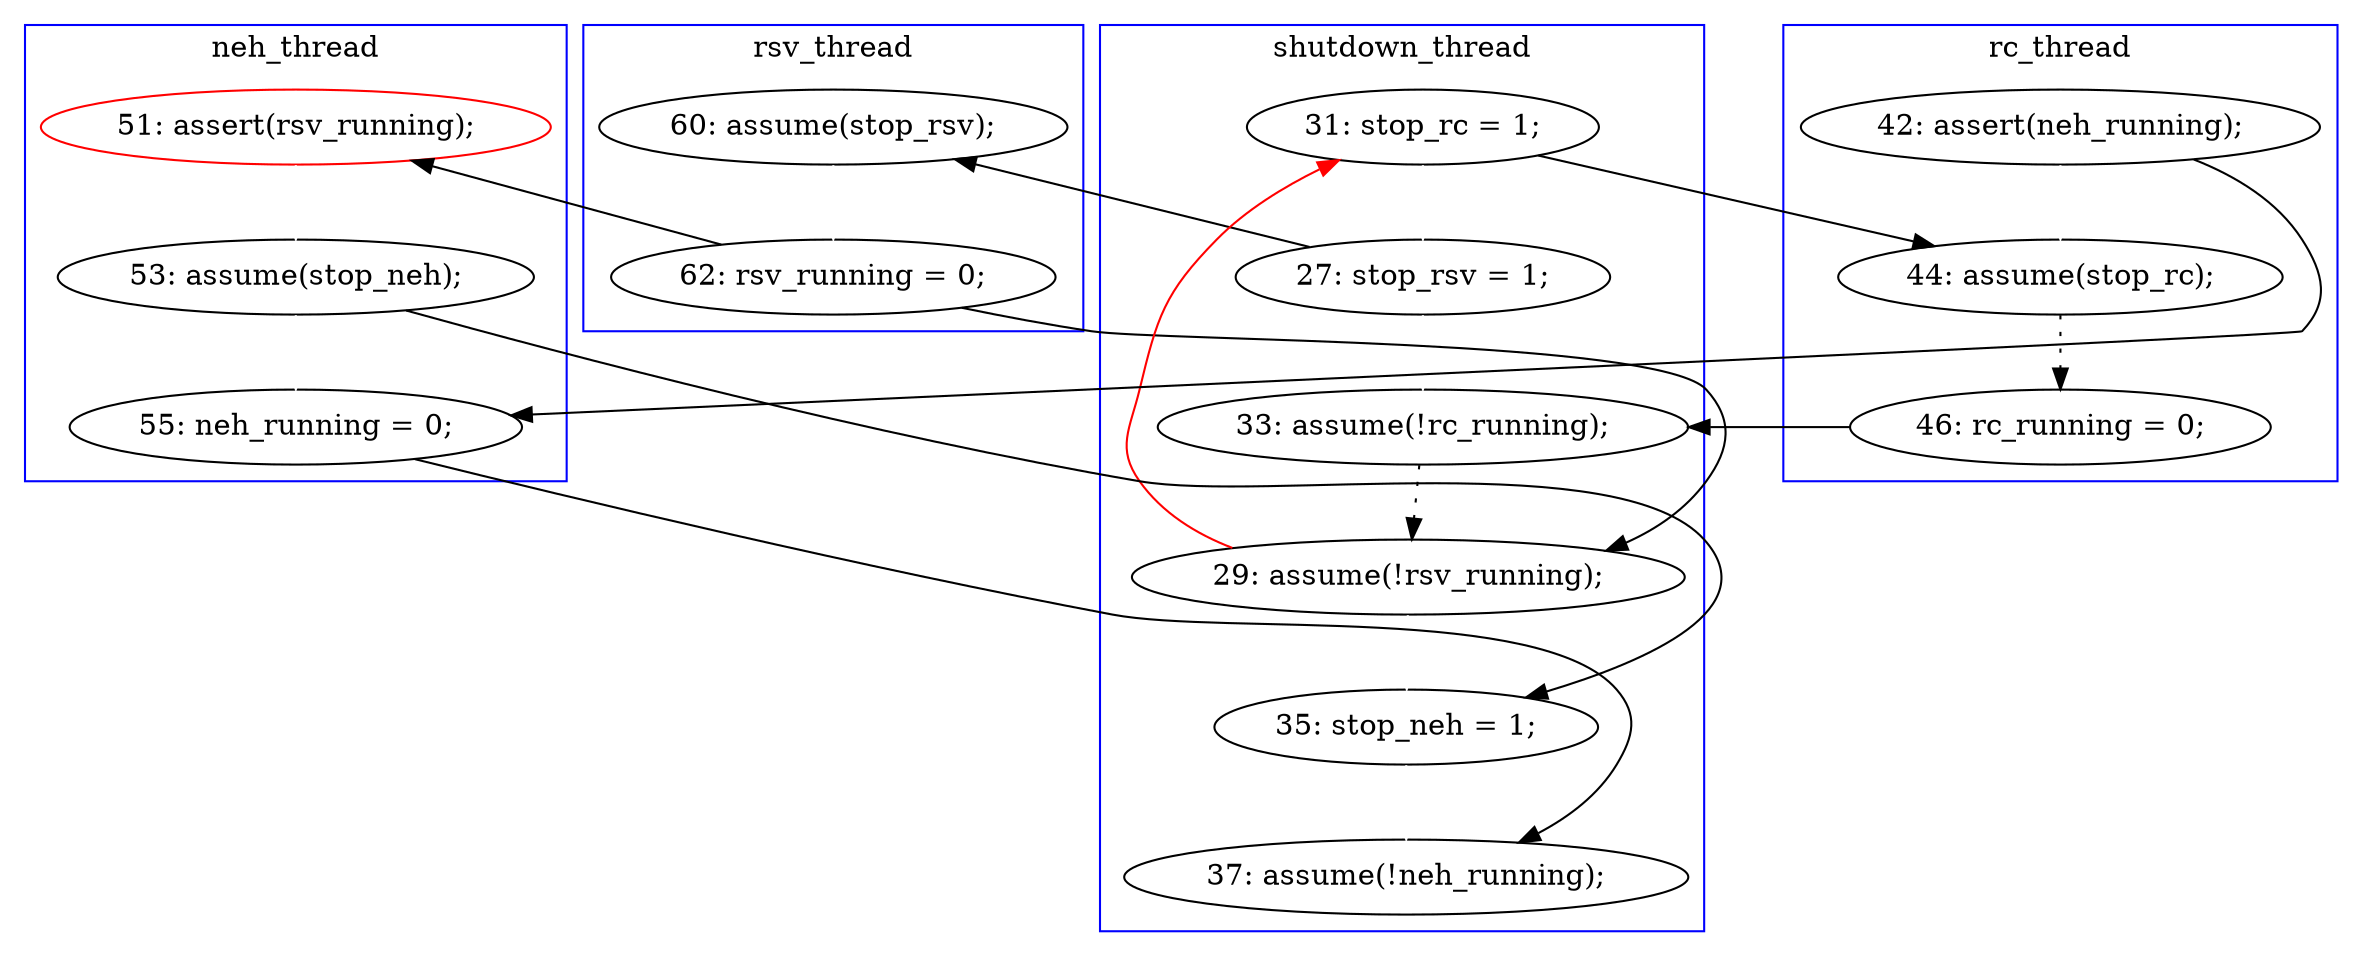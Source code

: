 digraph Counterexample {
	15 -> 20 [color = black, style = solid, constraint = false]
	21 -> 29 [color = black, style = solid, constraint = false]
	21 -> 26 [color = black, style = solid, constraint = false]
	32 -> 33 [color = black, style = solid, constraint = false]
	16 -> 17 [color = white, style = solid]
	25 -> 26 [color = black, style = dotted]
	13 -> 15 [color = white, style = solid]
	29 -> 30 [color = white, style = solid]
	13 -> 17 [color = black, style = solid, constraint = false]
	17 -> 24 [color = black, style = dotted]
	30 -> 32 [color = white, style = solid]
	15 -> 25 [color = white, style = solid]
	31 -> 33 [color = white, style = solid]
	24 -> 25 [color = black, style = solid, constraint = false]
	26 -> 31 [color = white, style = solid]
	30 -> 31 [color = black, style = solid, constraint = false]
	16 -> 32 [color = black, style = solid, constraint = false]
	26 -> 13 [color = red, style = solid, constraint = false]
	20 -> 21 [color = white, style = solid]
	subgraph cluster4 {
		label = rsv_thread
		color = blue
		21  [label = "62: rsv_running = 0;"]
		20  [label = "60: assume(stop_rsv);"]
	}
	subgraph cluster2 {
		label = rc_thread
		color = blue
		16  [label = "42: assert(neh_running);"]
		24  [label = "46: rc_running = 0;"]
		17  [label = "44: assume(stop_rc);"]
	}
	subgraph cluster3 {
		label = neh_thread
		color = blue
		32  [label = "55: neh_running = 0;"]
		30  [label = "53: assume(stop_neh);"]
		29  [label = "51: assert(rsv_running);", color = red]
	}
	subgraph cluster1 {
		label = shutdown_thread
		color = blue
		31  [label = "35: stop_neh = 1;"]
		26  [label = "29: assume(!rsv_running);"]
		33  [label = "37: assume(!neh_running);"]
		25  [label = "33: assume(!rc_running);"]
		13  [label = "31: stop_rc = 1;"]
		15  [label = "27: stop_rsv = 1;"]
	}
}